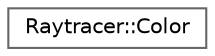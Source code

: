 digraph "Graphical Class Hierarchy"
{
 // LATEX_PDF_SIZE
  bgcolor="transparent";
  edge [fontname=Helvetica,fontsize=10,labelfontname=Helvetica,labelfontsize=10];
  node [fontname=Helvetica,fontsize=10,shape=box,height=0.2,width=0.4];
  rankdir="LR";
  Node0 [id="Node000000",label="Raytracer::Color",height=0.2,width=0.4,color="grey40", fillcolor="white", style="filled",URL="$structRaytracer_1_1Color.html",tooltip=" "];
}
